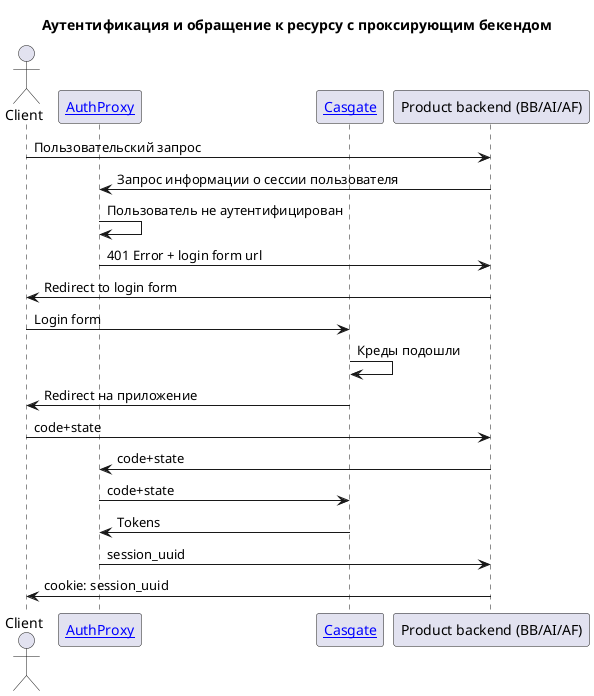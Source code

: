 @startuml
title Аутентификация и обращение к ресурсу с проксирующим бекендом

actor Client

participant "[[/architect/components/platform.iam.auth_proxy AuthProxy]]" as AuthProxy
participant "[[/architect/components/platform.iam.casgate Casgate]]" as Casgate
participant "Product backend (BB/AI/AF)" as ResourceBackend

Client -> ResourceBackend: Пользовательский запрос
ResourceBackend -> AuthProxy: Запрос информации о сессии пользователя

AuthProxy -> AuthProxy: Пользователь не аутентифицирован

AuthProxy -> ResourceBackend: 401 Error + login form url

ResourceBackend -> Client: Redirect to login form
Client -> Casgate: Login form
Casgate -> Casgate: Креды подошли
Casgate -> Client: Redirect на приложение
Client -> ResourceBackend: code+state
ResourceBackend -> AuthProxy: code+state
AuthProxy -> Casgate: code+state
Casgate -> AuthProxy: Tokens
AuthProxy -> ResourceBackend: session_uuid
ResourceBackend -> Client: cookie: session_uuid

@enduml

